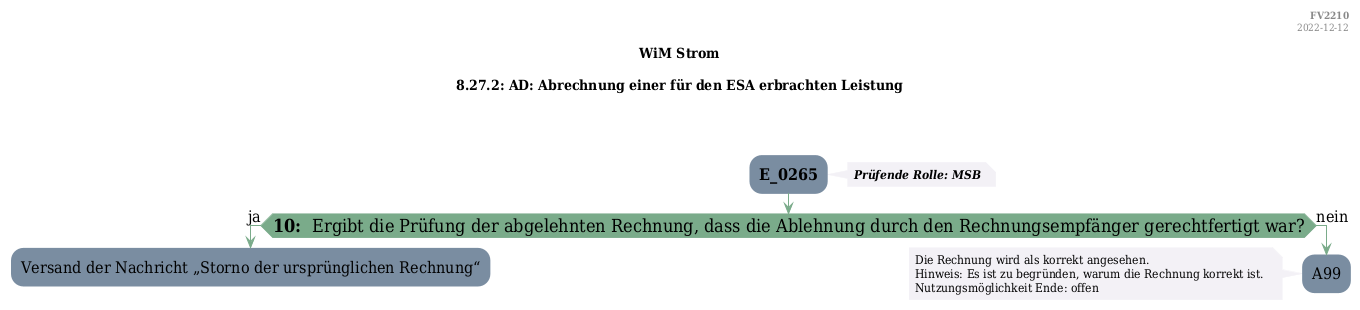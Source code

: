 @startuml
skinparam Shadowing false
skinparam NoteBorderColor #f3f1f6
skinparam NoteBackgroundColor #f3f1f6
skinparam NoteFontSize 12
skinparam ActivityBorderColor none
skinparam ActivityBackgroundColor #7a8da1
skinparam ActivityFontSize 16
skinparam ArrowColor #7aab8a
skinparam ArrowFontSize 16
skinparam ActivityDiamondBackgroundColor #7aab8a
skinparam ActivityDiamondBorderColor #7aab8a
skinparam ActivityDiamondFontSize 18
skinparam defaultFontName DejaVu Serif Condensed
skinparam ActivityEndColor #669580

header
<b>FV2210
2022-12-12
endheader

title
WiM Strom

8.27.2: AD: Abrechnung einer für den ESA erbrachten Leistung



end title
:<b>E_0265</b>;
note right
<b><i>Prüfende Rolle: MSB
end note

if (<b>10: </b> Ergibt die Prüfung der abgelehnten Rechnung, dass die Ablehnung durch den Rechnungsempfänger gerechtfertigt war?) then (ja)
    :Versand der Nachricht „Storno der ursprünglichen Rechnung“;
    kill;
else (nein)
    :A99;
    note left
        Die Rechnung wird als korrekt angesehen.
        Hinweis: Es ist zu begründen, warum die Rechnung korrekt ist. 
        Nutzungsmöglichkeit Ende: offen
    endnote
    kill;
endif

@enduml
